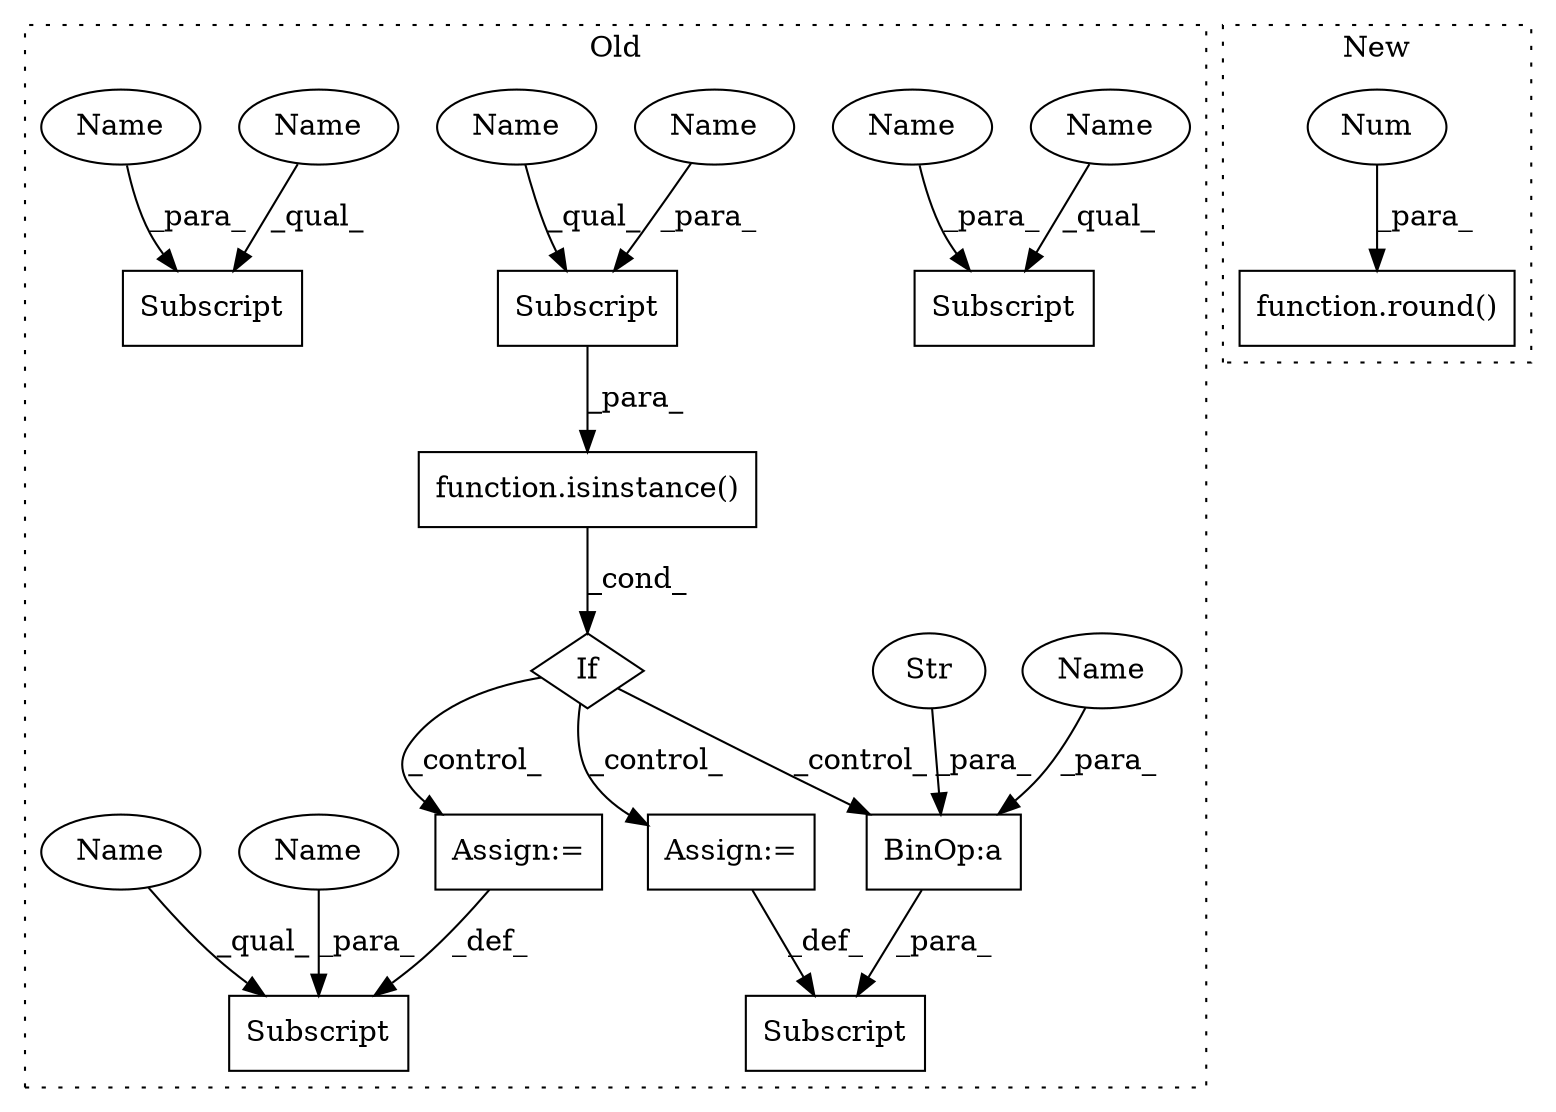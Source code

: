 digraph G {
subgraph cluster0 {
1 [label="If" a="96" s="4698" l="3" shape="diamond"];
3 [label="Assign:=" a="68" s="4822" l="3" shape="box"];
5 [label="Assign:=" a="68" s="4886" l="3" shape="box"];
6 [label="BinOp:a" a="82" s="4812" l="3" shape="box"];
7 [label="Str" a="66" s="4815" l="6" shape="ellipse"];
8 [label="Subscript" a="63" s="4801,0" l="21,0" shape="box"];
9 [label="Subscript" a="63" s="4874,0" l="12,0" shape="box"];
10 [label="Subscript" a="63" s="4712,0" l="10,0" shape="box"];
11 [label="Subscript" a="63" s="4770,0" l="10,0" shape="box"];
12 [label="function.isinstance()" a="75" s="4701,4736" l="11,1" shape="box"];
13 [label="Subscript" a="63" s="4825,0" l="10,0" shape="box"];
14 [label="Name" a="87" s="4825" l="5" shape="ellipse"];
15 [label="Name" a="87" s="4712" l="5" shape="ellipse"];
16 [label="Name" a="87" s="4770" l="5" shape="ellipse"];
17 [label="Name" a="87" s="4718" l="3" shape="ellipse"];
18 [label="Name" a="87" s="4831" l="3" shape="ellipse"];
19 [label="Name" a="87" s="4776" l="3" shape="ellipse"];
20 [label="Name" a="87" s="4809" l="3" shape="ellipse"];
21 [label="Name" a="87" s="4882" l="3" shape="ellipse"];
22 [label="Name" a="87" s="4874" l="7" shape="ellipse"];
label = "Old";
style="dotted";
}
subgraph cluster1 {
2 [label="function.round()" a="75" s="4737,4752" l="6,1" shape="box"];
4 [label="Num" a="76" s="4751" l="1" shape="ellipse"];
label = "New";
style="dotted";
}
1 -> 5 [label="_control_"];
1 -> 3 [label="_control_"];
1 -> 6 [label="_control_"];
3 -> 8 [label="_def_"];
4 -> 2 [label="_para_"];
5 -> 9 [label="_def_"];
6 -> 8 [label="_para_"];
7 -> 6 [label="_para_"];
10 -> 12 [label="_para_"];
12 -> 1 [label="_cond_"];
14 -> 13 [label="_qual_"];
15 -> 10 [label="_qual_"];
16 -> 11 [label="_qual_"];
17 -> 10 [label="_para_"];
18 -> 13 [label="_para_"];
19 -> 11 [label="_para_"];
20 -> 6 [label="_para_"];
21 -> 9 [label="_para_"];
22 -> 9 [label="_qual_"];
}